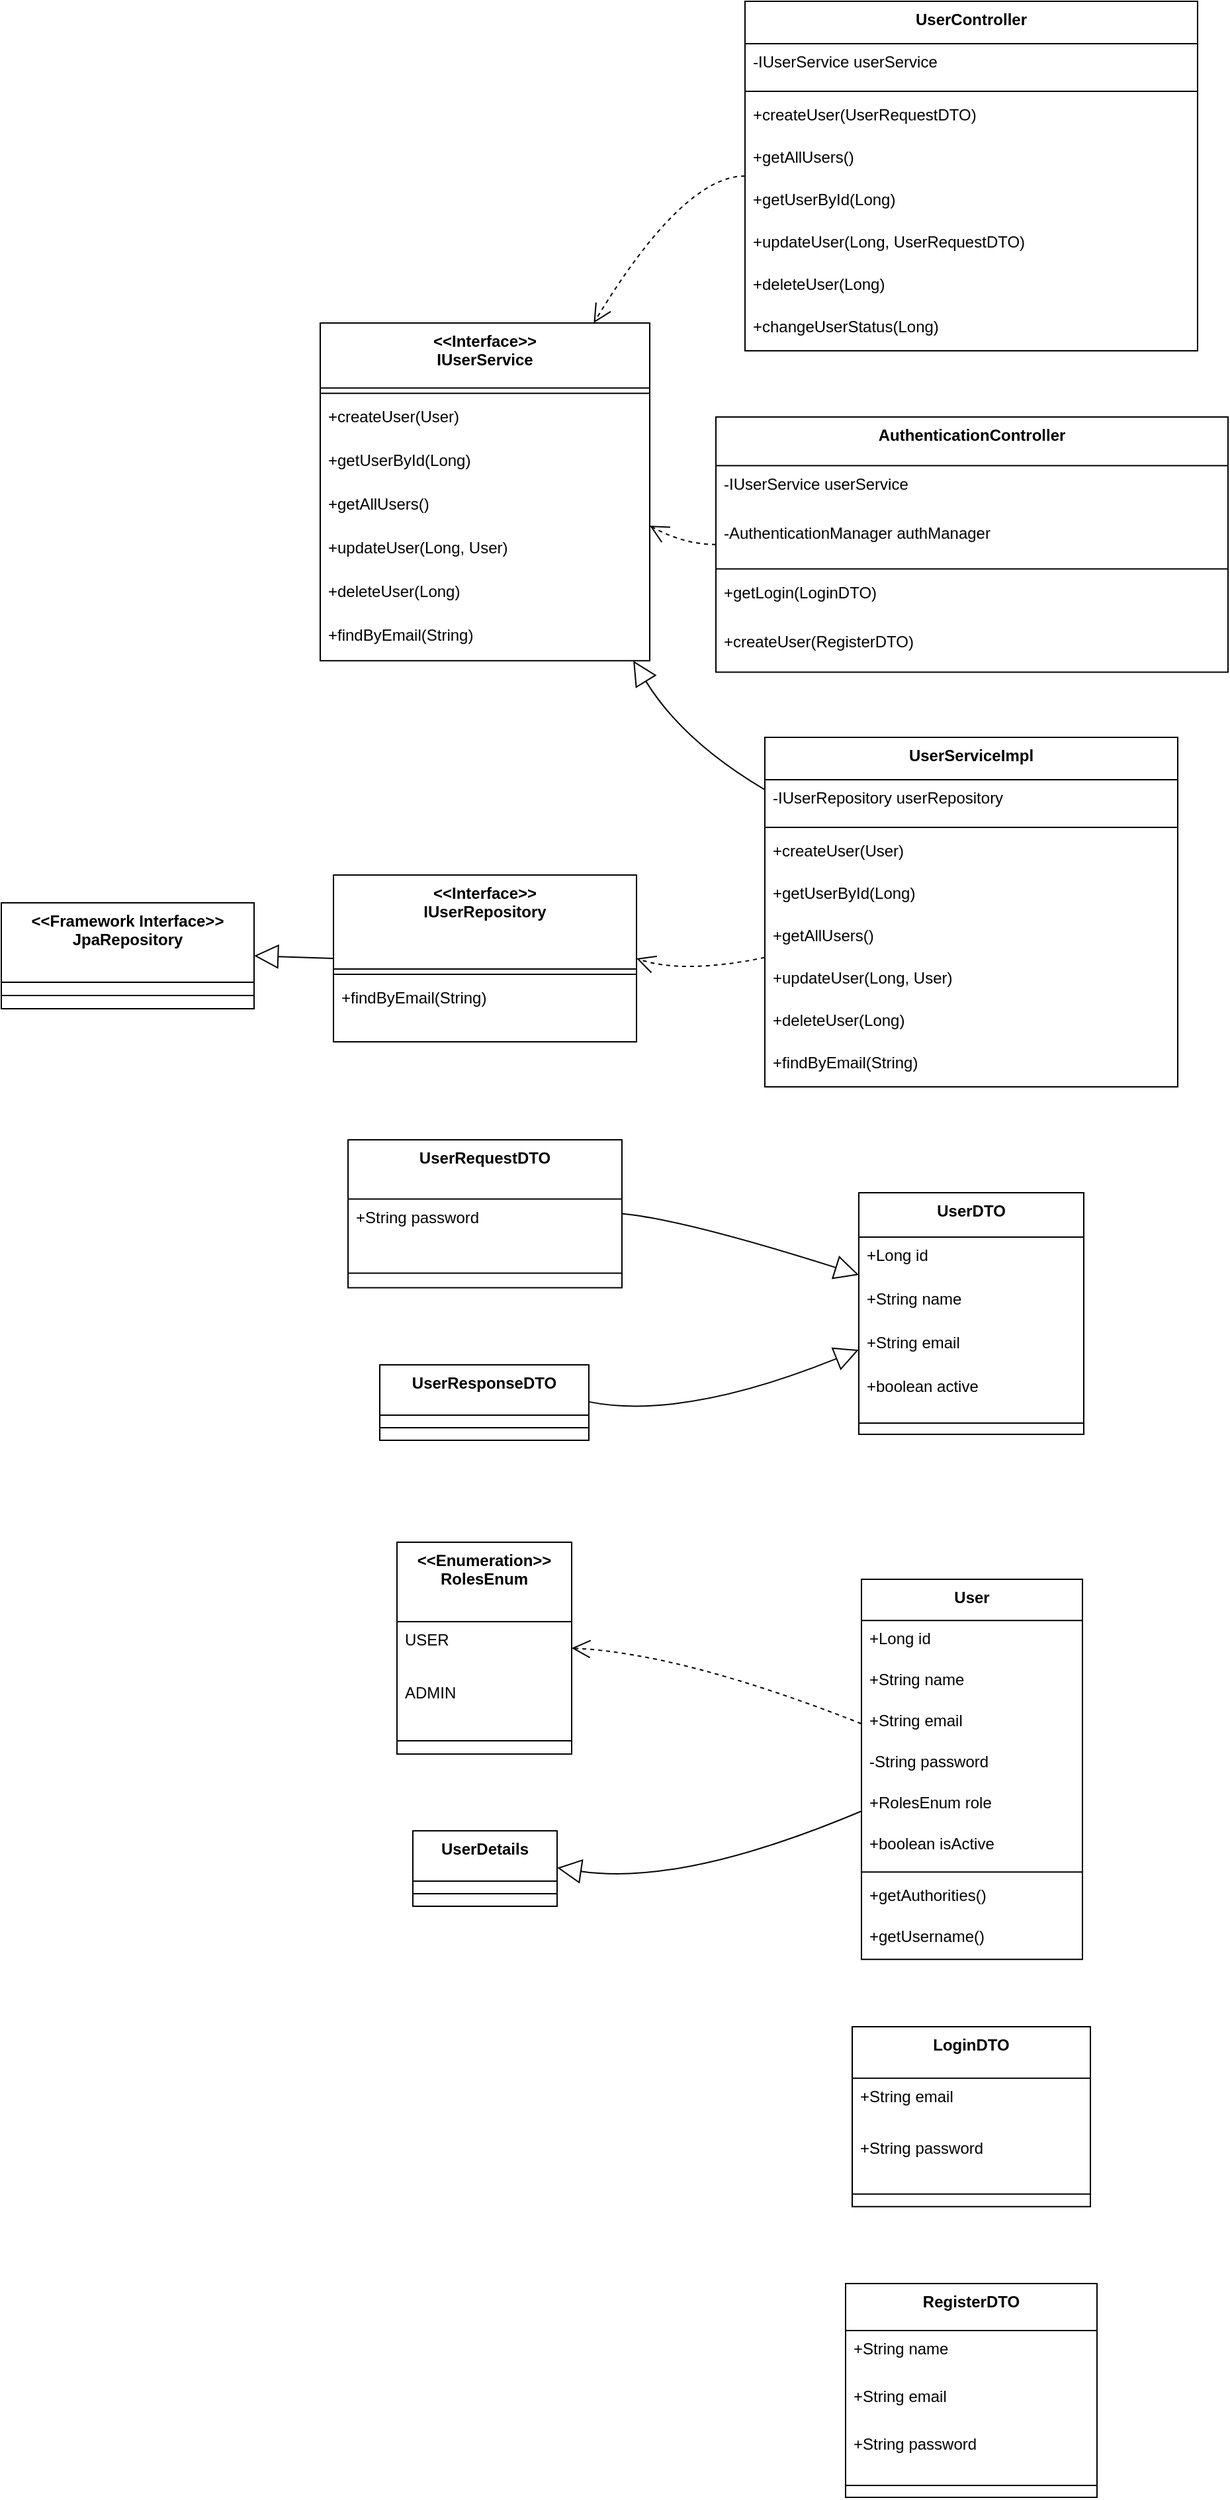 <mxfile version="27.0.9">
  <diagram name="Página-1" id="WsOd3IHUJEzUVGuJ1fLV">
    <mxGraphModel dx="1426" dy="841" grid="1" gridSize="10" guides="1" tooltips="1" connect="1" arrows="1" fold="1" page="1" pageScale="1" pageWidth="827" pageHeight="1169" math="0" shadow="0">
      <root>
        <mxCell id="0" />
        <mxCell id="1" parent="0" />
        <mxCell id="KoY3PJG5tVrPRV9TlMPc-1" value="User" style="swimlane;fontStyle=1;align=center;verticalAlign=top;childLayout=stackLayout;horizontal=1;startSize=31.111;horizontalStack=0;resizeParent=1;resizeParentMax=0;resizeLast=0;collapsible=0;marginBottom=0;" vertex="1" parent="1">
          <mxGeometry x="670" y="1212" width="167" height="287.111" as="geometry" />
        </mxCell>
        <mxCell id="KoY3PJG5tVrPRV9TlMPc-2" value="+Long id" style="text;strokeColor=none;fillColor=none;align=left;verticalAlign=top;spacingLeft=4;spacingRight=4;overflow=hidden;rotatable=0;points=[[0,0.5],[1,0.5]];portConstraint=eastwest;" vertex="1" parent="KoY3PJG5tVrPRV9TlMPc-1">
          <mxGeometry y="31.111" width="167" height="31" as="geometry" />
        </mxCell>
        <mxCell id="KoY3PJG5tVrPRV9TlMPc-3" value="+String name" style="text;strokeColor=none;fillColor=none;align=left;verticalAlign=top;spacingLeft=4;spacingRight=4;overflow=hidden;rotatable=0;points=[[0,0.5],[1,0.5]];portConstraint=eastwest;" vertex="1" parent="KoY3PJG5tVrPRV9TlMPc-1">
          <mxGeometry y="62.111" width="167" height="31" as="geometry" />
        </mxCell>
        <mxCell id="KoY3PJG5tVrPRV9TlMPc-4" value="+String email" style="text;strokeColor=none;fillColor=none;align=left;verticalAlign=top;spacingLeft=4;spacingRight=4;overflow=hidden;rotatable=0;points=[[0,0.5],[1,0.5]];portConstraint=eastwest;" vertex="1" parent="KoY3PJG5tVrPRV9TlMPc-1">
          <mxGeometry y="93.111" width="167" height="31" as="geometry" />
        </mxCell>
        <mxCell id="KoY3PJG5tVrPRV9TlMPc-5" value="-String password" style="text;strokeColor=none;fillColor=none;align=left;verticalAlign=top;spacingLeft=4;spacingRight=4;overflow=hidden;rotatable=0;points=[[0,0.5],[1,0.5]];portConstraint=eastwest;" vertex="1" parent="KoY3PJG5tVrPRV9TlMPc-1">
          <mxGeometry y="124.111" width="167" height="31" as="geometry" />
        </mxCell>
        <mxCell id="KoY3PJG5tVrPRV9TlMPc-6" value="+RolesEnum role" style="text;strokeColor=none;fillColor=none;align=left;verticalAlign=top;spacingLeft=4;spacingRight=4;overflow=hidden;rotatable=0;points=[[0,0.5],[1,0.5]];portConstraint=eastwest;" vertex="1" parent="KoY3PJG5tVrPRV9TlMPc-1">
          <mxGeometry y="155.111" width="167" height="31" as="geometry" />
        </mxCell>
        <mxCell id="KoY3PJG5tVrPRV9TlMPc-7" value="+boolean isActive" style="text;strokeColor=none;fillColor=none;align=left;verticalAlign=top;spacingLeft=4;spacingRight=4;overflow=hidden;rotatable=0;points=[[0,0.5],[1,0.5]];portConstraint=eastwest;" vertex="1" parent="KoY3PJG5tVrPRV9TlMPc-1">
          <mxGeometry y="186.111" width="167" height="31" as="geometry" />
        </mxCell>
        <mxCell id="KoY3PJG5tVrPRV9TlMPc-8" style="line;strokeWidth=1;fillColor=none;align=left;verticalAlign=middle;spacingTop=-1;spacingLeft=3;spacingRight=3;rotatable=0;labelPosition=right;points=[];portConstraint=eastwest;strokeColor=inherit;" vertex="1" parent="KoY3PJG5tVrPRV9TlMPc-1">
          <mxGeometry y="217.111" width="167" height="8" as="geometry" />
        </mxCell>
        <mxCell id="KoY3PJG5tVrPRV9TlMPc-9" value="+getAuthorities()" style="text;strokeColor=none;fillColor=none;align=left;verticalAlign=top;spacingLeft=4;spacingRight=4;overflow=hidden;rotatable=0;points=[[0,0.5],[1,0.5]];portConstraint=eastwest;" vertex="1" parent="KoY3PJG5tVrPRV9TlMPc-1">
          <mxGeometry y="225.111" width="167" height="31" as="geometry" />
        </mxCell>
        <mxCell id="KoY3PJG5tVrPRV9TlMPc-10" value="+getUsername()" style="text;strokeColor=none;fillColor=none;align=left;verticalAlign=top;spacingLeft=4;spacingRight=4;overflow=hidden;rotatable=0;points=[[0,0.5],[1,0.5]];portConstraint=eastwest;" vertex="1" parent="KoY3PJG5tVrPRV9TlMPc-1">
          <mxGeometry y="256.111" width="167" height="31" as="geometry" />
        </mxCell>
        <mxCell id="KoY3PJG5tVrPRV9TlMPc-11" value="UserController" style="swimlane;fontStyle=1;align=center;verticalAlign=top;childLayout=stackLayout;horizontal=1;startSize=32;horizontalStack=0;resizeParent=1;resizeParentMax=0;resizeLast=0;collapsible=0;marginBottom=0;" vertex="1" parent="1">
          <mxGeometry x="582" y="20" width="342" height="264" as="geometry" />
        </mxCell>
        <mxCell id="KoY3PJG5tVrPRV9TlMPc-12" value="-IUserService userService" style="text;strokeColor=none;fillColor=none;align=left;verticalAlign=top;spacingLeft=4;spacingRight=4;overflow=hidden;rotatable=0;points=[[0,0.5],[1,0.5]];portConstraint=eastwest;" vertex="1" parent="KoY3PJG5tVrPRV9TlMPc-11">
          <mxGeometry y="32" width="342" height="32" as="geometry" />
        </mxCell>
        <mxCell id="KoY3PJG5tVrPRV9TlMPc-13" style="line;strokeWidth=1;fillColor=none;align=left;verticalAlign=middle;spacingTop=-1;spacingLeft=3;spacingRight=3;rotatable=0;labelPosition=right;points=[];portConstraint=eastwest;strokeColor=inherit;" vertex="1" parent="KoY3PJG5tVrPRV9TlMPc-11">
          <mxGeometry y="64" width="342" height="8" as="geometry" />
        </mxCell>
        <mxCell id="KoY3PJG5tVrPRV9TlMPc-14" value="+createUser(UserRequestDTO)" style="text;strokeColor=none;fillColor=none;align=left;verticalAlign=top;spacingLeft=4;spacingRight=4;overflow=hidden;rotatable=0;points=[[0,0.5],[1,0.5]];portConstraint=eastwest;" vertex="1" parent="KoY3PJG5tVrPRV9TlMPc-11">
          <mxGeometry y="72" width="342" height="32" as="geometry" />
        </mxCell>
        <mxCell id="KoY3PJG5tVrPRV9TlMPc-15" value="+getAllUsers()" style="text;strokeColor=none;fillColor=none;align=left;verticalAlign=top;spacingLeft=4;spacingRight=4;overflow=hidden;rotatable=0;points=[[0,0.5],[1,0.5]];portConstraint=eastwest;" vertex="1" parent="KoY3PJG5tVrPRV9TlMPc-11">
          <mxGeometry y="104" width="342" height="32" as="geometry" />
        </mxCell>
        <mxCell id="KoY3PJG5tVrPRV9TlMPc-16" value="+getUserById(Long)" style="text;strokeColor=none;fillColor=none;align=left;verticalAlign=top;spacingLeft=4;spacingRight=4;overflow=hidden;rotatable=0;points=[[0,0.5],[1,0.5]];portConstraint=eastwest;" vertex="1" parent="KoY3PJG5tVrPRV9TlMPc-11">
          <mxGeometry y="136" width="342" height="32" as="geometry" />
        </mxCell>
        <mxCell id="KoY3PJG5tVrPRV9TlMPc-17" value="+updateUser(Long, UserRequestDTO)" style="text;strokeColor=none;fillColor=none;align=left;verticalAlign=top;spacingLeft=4;spacingRight=4;overflow=hidden;rotatable=0;points=[[0,0.5],[1,0.5]];portConstraint=eastwest;" vertex="1" parent="KoY3PJG5tVrPRV9TlMPc-11">
          <mxGeometry y="168" width="342" height="32" as="geometry" />
        </mxCell>
        <mxCell id="KoY3PJG5tVrPRV9TlMPc-18" value="+deleteUser(Long)" style="text;strokeColor=none;fillColor=none;align=left;verticalAlign=top;spacingLeft=4;spacingRight=4;overflow=hidden;rotatable=0;points=[[0,0.5],[1,0.5]];portConstraint=eastwest;" vertex="1" parent="KoY3PJG5tVrPRV9TlMPc-11">
          <mxGeometry y="200" width="342" height="32" as="geometry" />
        </mxCell>
        <mxCell id="KoY3PJG5tVrPRV9TlMPc-19" value="+changeUserStatus(Long)" style="text;strokeColor=none;fillColor=none;align=left;verticalAlign=top;spacingLeft=4;spacingRight=4;overflow=hidden;rotatable=0;points=[[0,0.5],[1,0.5]];portConstraint=eastwest;" vertex="1" parent="KoY3PJG5tVrPRV9TlMPc-11">
          <mxGeometry y="232" width="342" height="32" as="geometry" />
        </mxCell>
        <mxCell id="KoY3PJG5tVrPRV9TlMPc-20" value="AuthenticationController" style="swimlane;fontStyle=1;align=center;verticalAlign=top;childLayout=stackLayout;horizontal=1;startSize=36.8;horizontalStack=0;resizeParent=1;resizeParentMax=0;resizeLast=0;collapsible=0;marginBottom=0;" vertex="1" parent="1">
          <mxGeometry x="560" y="334" width="387" height="192.8" as="geometry" />
        </mxCell>
        <mxCell id="KoY3PJG5tVrPRV9TlMPc-21" value="-IUserService userService" style="text;strokeColor=none;fillColor=none;align=left;verticalAlign=top;spacingLeft=4;spacingRight=4;overflow=hidden;rotatable=0;points=[[0,0.5],[1,0.5]];portConstraint=eastwest;" vertex="1" parent="KoY3PJG5tVrPRV9TlMPc-20">
          <mxGeometry y="36.8" width="387" height="37" as="geometry" />
        </mxCell>
        <mxCell id="KoY3PJG5tVrPRV9TlMPc-22" value="-AuthenticationManager authManager" style="text;strokeColor=none;fillColor=none;align=left;verticalAlign=top;spacingLeft=4;spacingRight=4;overflow=hidden;rotatable=0;points=[[0,0.5],[1,0.5]];portConstraint=eastwest;" vertex="1" parent="KoY3PJG5tVrPRV9TlMPc-20">
          <mxGeometry y="73.8" width="387" height="37" as="geometry" />
        </mxCell>
        <mxCell id="KoY3PJG5tVrPRV9TlMPc-23" style="line;strokeWidth=1;fillColor=none;align=left;verticalAlign=middle;spacingTop=-1;spacingLeft=3;spacingRight=3;rotatable=0;labelPosition=right;points=[];portConstraint=eastwest;strokeColor=inherit;" vertex="1" parent="KoY3PJG5tVrPRV9TlMPc-20">
          <mxGeometry y="110.8" width="387" height="8" as="geometry" />
        </mxCell>
        <mxCell id="KoY3PJG5tVrPRV9TlMPc-24" value="+getLogin(LoginDTO)" style="text;strokeColor=none;fillColor=none;align=left;verticalAlign=top;spacingLeft=4;spacingRight=4;overflow=hidden;rotatable=0;points=[[0,0.5],[1,0.5]];portConstraint=eastwest;" vertex="1" parent="KoY3PJG5tVrPRV9TlMPc-20">
          <mxGeometry y="118.8" width="387" height="37" as="geometry" />
        </mxCell>
        <mxCell id="KoY3PJG5tVrPRV9TlMPc-25" value="+createUser(RegisterDTO)" style="text;strokeColor=none;fillColor=none;align=left;verticalAlign=top;spacingLeft=4;spacingRight=4;overflow=hidden;rotatable=0;points=[[0,0.5],[1,0.5]];portConstraint=eastwest;" vertex="1" parent="KoY3PJG5tVrPRV9TlMPc-20">
          <mxGeometry y="155.8" width="387" height="37" as="geometry" />
        </mxCell>
        <mxCell id="KoY3PJG5tVrPRV9TlMPc-26" value="&lt;&lt;Interface&gt;&gt;&#xa;IUserService" style="swimlane;fontStyle=1;align=center;verticalAlign=top;childLayout=stackLayout;horizontal=1;startSize=49.125;horizontalStack=0;resizeParent=1;resizeParentMax=0;resizeLast=0;collapsible=0;marginBottom=0;" vertex="1" parent="1">
          <mxGeometry x="261" y="263" width="249" height="255.125" as="geometry" />
        </mxCell>
        <mxCell id="KoY3PJG5tVrPRV9TlMPc-27" style="line;strokeWidth=1;fillColor=none;align=left;verticalAlign=middle;spacingTop=-1;spacingLeft=3;spacingRight=3;rotatable=0;labelPosition=right;points=[];portConstraint=eastwest;strokeColor=inherit;" vertex="1" parent="KoY3PJG5tVrPRV9TlMPc-26">
          <mxGeometry y="49.125" width="249" height="8" as="geometry" />
        </mxCell>
        <mxCell id="KoY3PJG5tVrPRV9TlMPc-28" value="+createUser(User)" style="text;strokeColor=none;fillColor=none;align=left;verticalAlign=top;spacingLeft=4;spacingRight=4;overflow=hidden;rotatable=0;points=[[0,0.5],[1,0.5]];portConstraint=eastwest;" vertex="1" parent="KoY3PJG5tVrPRV9TlMPc-26">
          <mxGeometry y="57.125" width="249" height="33" as="geometry" />
        </mxCell>
        <mxCell id="KoY3PJG5tVrPRV9TlMPc-29" value="+getUserById(Long)" style="text;strokeColor=none;fillColor=none;align=left;verticalAlign=top;spacingLeft=4;spacingRight=4;overflow=hidden;rotatable=0;points=[[0,0.5],[1,0.5]];portConstraint=eastwest;" vertex="1" parent="KoY3PJG5tVrPRV9TlMPc-26">
          <mxGeometry y="90.125" width="249" height="33" as="geometry" />
        </mxCell>
        <mxCell id="KoY3PJG5tVrPRV9TlMPc-30" value="+getAllUsers()" style="text;strokeColor=none;fillColor=none;align=left;verticalAlign=top;spacingLeft=4;spacingRight=4;overflow=hidden;rotatable=0;points=[[0,0.5],[1,0.5]];portConstraint=eastwest;" vertex="1" parent="KoY3PJG5tVrPRV9TlMPc-26">
          <mxGeometry y="123.125" width="249" height="33" as="geometry" />
        </mxCell>
        <mxCell id="KoY3PJG5tVrPRV9TlMPc-31" value="+updateUser(Long, User)" style="text;strokeColor=none;fillColor=none;align=left;verticalAlign=top;spacingLeft=4;spacingRight=4;overflow=hidden;rotatable=0;points=[[0,0.5],[1,0.5]];portConstraint=eastwest;" vertex="1" parent="KoY3PJG5tVrPRV9TlMPc-26">
          <mxGeometry y="156.125" width="249" height="33" as="geometry" />
        </mxCell>
        <mxCell id="KoY3PJG5tVrPRV9TlMPc-32" value="+deleteUser(Long)" style="text;strokeColor=none;fillColor=none;align=left;verticalAlign=top;spacingLeft=4;spacingRight=4;overflow=hidden;rotatable=0;points=[[0,0.5],[1,0.5]];portConstraint=eastwest;" vertex="1" parent="KoY3PJG5tVrPRV9TlMPc-26">
          <mxGeometry y="189.125" width="249" height="33" as="geometry" />
        </mxCell>
        <mxCell id="KoY3PJG5tVrPRV9TlMPc-33" value="+findByEmail(String)" style="text;strokeColor=none;fillColor=none;align=left;verticalAlign=top;spacingLeft=4;spacingRight=4;overflow=hidden;rotatable=0;points=[[0,0.5],[1,0.5]];portConstraint=eastwest;" vertex="1" parent="KoY3PJG5tVrPRV9TlMPc-26">
          <mxGeometry y="222.125" width="249" height="33" as="geometry" />
        </mxCell>
        <mxCell id="KoY3PJG5tVrPRV9TlMPc-34" value="UserServiceImpl" style="swimlane;fontStyle=1;align=center;verticalAlign=top;childLayout=stackLayout;horizontal=1;startSize=32;horizontalStack=0;resizeParent=1;resizeParentMax=0;resizeLast=0;collapsible=0;marginBottom=0;" vertex="1" parent="1">
          <mxGeometry x="597" y="576" width="312" height="264" as="geometry" />
        </mxCell>
        <mxCell id="KoY3PJG5tVrPRV9TlMPc-35" value="-IUserRepository userRepository" style="text;strokeColor=none;fillColor=none;align=left;verticalAlign=top;spacingLeft=4;spacingRight=4;overflow=hidden;rotatable=0;points=[[0,0.5],[1,0.5]];portConstraint=eastwest;" vertex="1" parent="KoY3PJG5tVrPRV9TlMPc-34">
          <mxGeometry y="32" width="312" height="32" as="geometry" />
        </mxCell>
        <mxCell id="KoY3PJG5tVrPRV9TlMPc-36" style="line;strokeWidth=1;fillColor=none;align=left;verticalAlign=middle;spacingTop=-1;spacingLeft=3;spacingRight=3;rotatable=0;labelPosition=right;points=[];portConstraint=eastwest;strokeColor=inherit;" vertex="1" parent="KoY3PJG5tVrPRV9TlMPc-34">
          <mxGeometry y="64" width="312" height="8" as="geometry" />
        </mxCell>
        <mxCell id="KoY3PJG5tVrPRV9TlMPc-37" value="+createUser(User)" style="text;strokeColor=none;fillColor=none;align=left;verticalAlign=top;spacingLeft=4;spacingRight=4;overflow=hidden;rotatable=0;points=[[0,0.5],[1,0.5]];portConstraint=eastwest;" vertex="1" parent="KoY3PJG5tVrPRV9TlMPc-34">
          <mxGeometry y="72" width="312" height="32" as="geometry" />
        </mxCell>
        <mxCell id="KoY3PJG5tVrPRV9TlMPc-38" value="+getUserById(Long)" style="text;strokeColor=none;fillColor=none;align=left;verticalAlign=top;spacingLeft=4;spacingRight=4;overflow=hidden;rotatable=0;points=[[0,0.5],[1,0.5]];portConstraint=eastwest;" vertex="1" parent="KoY3PJG5tVrPRV9TlMPc-34">
          <mxGeometry y="104" width="312" height="32" as="geometry" />
        </mxCell>
        <mxCell id="KoY3PJG5tVrPRV9TlMPc-39" value="+getAllUsers()" style="text;strokeColor=none;fillColor=none;align=left;verticalAlign=top;spacingLeft=4;spacingRight=4;overflow=hidden;rotatable=0;points=[[0,0.5],[1,0.5]];portConstraint=eastwest;" vertex="1" parent="KoY3PJG5tVrPRV9TlMPc-34">
          <mxGeometry y="136" width="312" height="32" as="geometry" />
        </mxCell>
        <mxCell id="KoY3PJG5tVrPRV9TlMPc-40" value="+updateUser(Long, User)" style="text;strokeColor=none;fillColor=none;align=left;verticalAlign=top;spacingLeft=4;spacingRight=4;overflow=hidden;rotatable=0;points=[[0,0.5],[1,0.5]];portConstraint=eastwest;" vertex="1" parent="KoY3PJG5tVrPRV9TlMPc-34">
          <mxGeometry y="168" width="312" height="32" as="geometry" />
        </mxCell>
        <mxCell id="KoY3PJG5tVrPRV9TlMPc-41" value="+deleteUser(Long)" style="text;strokeColor=none;fillColor=none;align=left;verticalAlign=top;spacingLeft=4;spacingRight=4;overflow=hidden;rotatable=0;points=[[0,0.5],[1,0.5]];portConstraint=eastwest;" vertex="1" parent="KoY3PJG5tVrPRV9TlMPc-34">
          <mxGeometry y="200" width="312" height="32" as="geometry" />
        </mxCell>
        <mxCell id="KoY3PJG5tVrPRV9TlMPc-42" value="+findByEmail(String)" style="text;strokeColor=none;fillColor=none;align=left;verticalAlign=top;spacingLeft=4;spacingRight=4;overflow=hidden;rotatable=0;points=[[0,0.5],[1,0.5]];portConstraint=eastwest;" vertex="1" parent="KoY3PJG5tVrPRV9TlMPc-34">
          <mxGeometry y="232" width="312" height="32" as="geometry" />
        </mxCell>
        <mxCell id="KoY3PJG5tVrPRV9TlMPc-43" value="&lt;&lt;Interface&gt;&gt;&#xa;IUserRepository" style="swimlane;fontStyle=1;align=center;verticalAlign=top;childLayout=stackLayout;horizontal=1;startSize=71;horizontalStack=0;resizeParent=1;resizeParentMax=0;resizeLast=0;collapsible=0;marginBottom=0;" vertex="1" parent="1">
          <mxGeometry x="271" y="680" width="229" height="126" as="geometry" />
        </mxCell>
        <mxCell id="KoY3PJG5tVrPRV9TlMPc-44" style="line;strokeWidth=1;fillColor=none;align=left;verticalAlign=middle;spacingTop=-1;spacingLeft=3;spacingRight=3;rotatable=0;labelPosition=right;points=[];portConstraint=eastwest;strokeColor=inherit;" vertex="1" parent="KoY3PJG5tVrPRV9TlMPc-43">
          <mxGeometry y="71" width="229" height="8" as="geometry" />
        </mxCell>
        <mxCell id="KoY3PJG5tVrPRV9TlMPc-45" value="+findByEmail(String)" style="text;strokeColor=none;fillColor=none;align=left;verticalAlign=top;spacingLeft=4;spacingRight=4;overflow=hidden;rotatable=0;points=[[0,0.5],[1,0.5]];portConstraint=eastwest;" vertex="1" parent="KoY3PJG5tVrPRV9TlMPc-43">
          <mxGeometry y="79" width="229" height="47" as="geometry" />
        </mxCell>
        <mxCell id="KoY3PJG5tVrPRV9TlMPc-46" value="&lt;&lt;Framework Interface&gt;&gt;&#xa;JpaRepository" style="swimlane;fontStyle=1;align=center;verticalAlign=top;childLayout=stackLayout;horizontal=1;startSize=60;horizontalStack=0;resizeParent=1;resizeParentMax=0;resizeLast=0;collapsible=0;marginBottom=0;" vertex="1" parent="1">
          <mxGeometry x="20" y="701" width="191" height="80" as="geometry" />
        </mxCell>
        <mxCell id="KoY3PJG5tVrPRV9TlMPc-47" style="line;strokeWidth=1;fillColor=none;align=left;verticalAlign=middle;spacingTop=-1;spacingLeft=3;spacingRight=3;rotatable=0;labelPosition=right;points=[];portConstraint=eastwest;strokeColor=inherit;" vertex="1" parent="KoY3PJG5tVrPRV9TlMPc-46">
          <mxGeometry y="60" width="191" height="20" as="geometry" />
        </mxCell>
        <mxCell id="KoY3PJG5tVrPRV9TlMPc-48" value="UserRequestDTO" style="swimlane;fontStyle=1;align=center;verticalAlign=top;childLayout=stackLayout;horizontal=1;startSize=44.8;horizontalStack=0;resizeParent=1;resizeParentMax=0;resizeLast=0;collapsible=0;marginBottom=0;" vertex="1" parent="1">
          <mxGeometry x="282" y="880" width="207" height="111.8" as="geometry" />
        </mxCell>
        <mxCell id="KoY3PJG5tVrPRV9TlMPc-49" value="+String password" style="text;strokeColor=none;fillColor=none;align=left;verticalAlign=top;spacingLeft=4;spacingRight=4;overflow=hidden;rotatable=0;points=[[0,0.5],[1,0.5]];portConstraint=eastwest;" vertex="1" parent="KoY3PJG5tVrPRV9TlMPc-48">
          <mxGeometry y="44.8" width="207" height="45" as="geometry" />
        </mxCell>
        <mxCell id="KoY3PJG5tVrPRV9TlMPc-50" style="line;strokeWidth=1;fillColor=none;align=left;verticalAlign=middle;spacingTop=-1;spacingLeft=3;spacingRight=3;rotatable=0;labelPosition=right;points=[];portConstraint=eastwest;strokeColor=inherit;" vertex="1" parent="KoY3PJG5tVrPRV9TlMPc-48">
          <mxGeometry y="89.8" width="207" height="22" as="geometry" />
        </mxCell>
        <mxCell id="KoY3PJG5tVrPRV9TlMPc-51" value="UserResponseDTO" style="swimlane;fontStyle=1;align=center;verticalAlign=top;childLayout=stackLayout;horizontal=1;startSize=38;horizontalStack=0;resizeParent=1;resizeParentMax=0;resizeLast=0;collapsible=0;marginBottom=0;" vertex="1" parent="1">
          <mxGeometry x="306" y="1050" width="158" height="57" as="geometry" />
        </mxCell>
        <mxCell id="KoY3PJG5tVrPRV9TlMPc-52" style="line;strokeWidth=1;fillColor=none;align=left;verticalAlign=middle;spacingTop=-1;spacingLeft=3;spacingRight=3;rotatable=0;labelPosition=right;points=[];portConstraint=eastwest;strokeColor=inherit;" vertex="1" parent="KoY3PJG5tVrPRV9TlMPc-51">
          <mxGeometry y="38" width="158" height="19" as="geometry" />
        </mxCell>
        <mxCell id="KoY3PJG5tVrPRV9TlMPc-53" value="UserDTO" style="swimlane;fontStyle=1;align=center;verticalAlign=top;childLayout=stackLayout;horizontal=1;startSize=33.455;horizontalStack=0;resizeParent=1;resizeParentMax=0;resizeLast=0;collapsible=0;marginBottom=0;" vertex="1" parent="1">
          <mxGeometry x="668" y="920" width="170" height="182.455" as="geometry" />
        </mxCell>
        <mxCell id="KoY3PJG5tVrPRV9TlMPc-54" value="+Long id" style="text;strokeColor=none;fillColor=none;align=left;verticalAlign=top;spacingLeft=4;spacingRight=4;overflow=hidden;rotatable=0;points=[[0,0.5],[1,0.5]];portConstraint=eastwest;" vertex="1" parent="KoY3PJG5tVrPRV9TlMPc-53">
          <mxGeometry y="33.455" width="170" height="33" as="geometry" />
        </mxCell>
        <mxCell id="KoY3PJG5tVrPRV9TlMPc-55" value="+String name" style="text;strokeColor=none;fillColor=none;align=left;verticalAlign=top;spacingLeft=4;spacingRight=4;overflow=hidden;rotatable=0;points=[[0,0.5],[1,0.5]];portConstraint=eastwest;" vertex="1" parent="KoY3PJG5tVrPRV9TlMPc-53">
          <mxGeometry y="66.455" width="170" height="33" as="geometry" />
        </mxCell>
        <mxCell id="KoY3PJG5tVrPRV9TlMPc-56" value="+String email" style="text;strokeColor=none;fillColor=none;align=left;verticalAlign=top;spacingLeft=4;spacingRight=4;overflow=hidden;rotatable=0;points=[[0,0.5],[1,0.5]];portConstraint=eastwest;" vertex="1" parent="KoY3PJG5tVrPRV9TlMPc-53">
          <mxGeometry y="99.455" width="170" height="33" as="geometry" />
        </mxCell>
        <mxCell id="KoY3PJG5tVrPRV9TlMPc-57" value="+boolean active" style="text;strokeColor=none;fillColor=none;align=left;verticalAlign=top;spacingLeft=4;spacingRight=4;overflow=hidden;rotatable=0;points=[[0,0.5],[1,0.5]];portConstraint=eastwest;" vertex="1" parent="KoY3PJG5tVrPRV9TlMPc-53">
          <mxGeometry y="132.455" width="170" height="33" as="geometry" />
        </mxCell>
        <mxCell id="KoY3PJG5tVrPRV9TlMPc-58" style="line;strokeWidth=1;fillColor=none;align=left;verticalAlign=middle;spacingTop=-1;spacingLeft=3;spacingRight=3;rotatable=0;labelPosition=right;points=[];portConstraint=eastwest;strokeColor=inherit;" vertex="1" parent="KoY3PJG5tVrPRV9TlMPc-53">
          <mxGeometry y="165.455" width="170" height="17" as="geometry" />
        </mxCell>
        <mxCell id="KoY3PJG5tVrPRV9TlMPc-59" value="LoginDTO" style="swimlane;fontStyle=1;align=center;verticalAlign=top;childLayout=stackLayout;horizontal=1;startSize=38.857;horizontalStack=0;resizeParent=1;resizeParentMax=0;resizeLast=0;collapsible=0;marginBottom=0;" vertex="1" parent="1">
          <mxGeometry x="663" y="1550" width="180" height="135.857" as="geometry" />
        </mxCell>
        <mxCell id="KoY3PJG5tVrPRV9TlMPc-60" value="+String email" style="text;strokeColor=none;fillColor=none;align=left;verticalAlign=top;spacingLeft=4;spacingRight=4;overflow=hidden;rotatable=0;points=[[0,0.5],[1,0.5]];portConstraint=eastwest;" vertex="1" parent="KoY3PJG5tVrPRV9TlMPc-59">
          <mxGeometry y="38.857" width="180" height="39" as="geometry" />
        </mxCell>
        <mxCell id="KoY3PJG5tVrPRV9TlMPc-61" value="+String password" style="text;strokeColor=none;fillColor=none;align=left;verticalAlign=top;spacingLeft=4;spacingRight=4;overflow=hidden;rotatable=0;points=[[0,0.5],[1,0.5]];portConstraint=eastwest;" vertex="1" parent="KoY3PJG5tVrPRV9TlMPc-59">
          <mxGeometry y="77.857" width="180" height="39" as="geometry" />
        </mxCell>
        <mxCell id="KoY3PJG5tVrPRV9TlMPc-62" style="line;strokeWidth=1;fillColor=none;align=left;verticalAlign=middle;spacingTop=-1;spacingLeft=3;spacingRight=3;rotatable=0;labelPosition=right;points=[];portConstraint=eastwest;strokeColor=inherit;" vertex="1" parent="KoY3PJG5tVrPRV9TlMPc-59">
          <mxGeometry y="116.857" width="180" height="19" as="geometry" />
        </mxCell>
        <mxCell id="KoY3PJG5tVrPRV9TlMPc-63" value="RegisterDTO" style="swimlane;fontStyle=1;align=center;verticalAlign=top;childLayout=stackLayout;horizontal=1;startSize=35.556;horizontalStack=0;resizeParent=1;resizeParentMax=0;resizeLast=0;collapsible=0;marginBottom=0;" vertex="1" parent="1">
          <mxGeometry x="658" y="1744" width="190" height="161.556" as="geometry" />
        </mxCell>
        <mxCell id="KoY3PJG5tVrPRV9TlMPc-64" value="+String name" style="text;strokeColor=none;fillColor=none;align=left;verticalAlign=top;spacingLeft=4;spacingRight=4;overflow=hidden;rotatable=0;points=[[0,0.5],[1,0.5]];portConstraint=eastwest;" vertex="1" parent="KoY3PJG5tVrPRV9TlMPc-63">
          <mxGeometry y="35.556" width="190" height="36" as="geometry" />
        </mxCell>
        <mxCell id="KoY3PJG5tVrPRV9TlMPc-65" value="+String email" style="text;strokeColor=none;fillColor=none;align=left;verticalAlign=top;spacingLeft=4;spacingRight=4;overflow=hidden;rotatable=0;points=[[0,0.5],[1,0.5]];portConstraint=eastwest;" vertex="1" parent="KoY3PJG5tVrPRV9TlMPc-63">
          <mxGeometry y="71.556" width="190" height="36" as="geometry" />
        </mxCell>
        <mxCell id="KoY3PJG5tVrPRV9TlMPc-66" value="+String password" style="text;strokeColor=none;fillColor=none;align=left;verticalAlign=top;spacingLeft=4;spacingRight=4;overflow=hidden;rotatable=0;points=[[0,0.5],[1,0.5]];portConstraint=eastwest;" vertex="1" parent="KoY3PJG5tVrPRV9TlMPc-63">
          <mxGeometry y="107.556" width="190" height="36" as="geometry" />
        </mxCell>
        <mxCell id="KoY3PJG5tVrPRV9TlMPc-67" style="line;strokeWidth=1;fillColor=none;align=left;verticalAlign=middle;spacingTop=-1;spacingLeft=3;spacingRight=3;rotatable=0;labelPosition=right;points=[];portConstraint=eastwest;strokeColor=inherit;" vertex="1" parent="KoY3PJG5tVrPRV9TlMPc-63">
          <mxGeometry y="143.556" width="190" height="18" as="geometry" />
        </mxCell>
        <mxCell id="KoY3PJG5tVrPRV9TlMPc-68" value="&lt;&lt;Enumeration&gt;&gt;&#xa;RolesEnum" style="swimlane;fontStyle=1;align=center;verticalAlign=top;childLayout=stackLayout;horizontal=1;startSize=60;horizontalStack=0;resizeParent=1;resizeParentMax=0;resizeLast=0;collapsible=0;marginBottom=0;" vertex="1" parent="1">
          <mxGeometry x="319" y="1184" width="132" height="160" as="geometry" />
        </mxCell>
        <mxCell id="KoY3PJG5tVrPRV9TlMPc-69" value="USER" style="text;strokeColor=none;fillColor=none;align=left;verticalAlign=top;spacingLeft=4;spacingRight=4;overflow=hidden;rotatable=0;points=[[0,0.5],[1,0.5]];portConstraint=eastwest;" vertex="1" parent="KoY3PJG5tVrPRV9TlMPc-68">
          <mxGeometry y="60" width="132" height="40" as="geometry" />
        </mxCell>
        <mxCell id="KoY3PJG5tVrPRV9TlMPc-70" value="ADMIN" style="text;strokeColor=none;fillColor=none;align=left;verticalAlign=top;spacingLeft=4;spacingRight=4;overflow=hidden;rotatable=0;points=[[0,0.5],[1,0.5]];portConstraint=eastwest;" vertex="1" parent="KoY3PJG5tVrPRV9TlMPc-68">
          <mxGeometry y="100" width="132" height="40" as="geometry" />
        </mxCell>
        <mxCell id="KoY3PJG5tVrPRV9TlMPc-71" style="line;strokeWidth=1;fillColor=none;align=left;verticalAlign=middle;spacingTop=-1;spacingLeft=3;spacingRight=3;rotatable=0;labelPosition=right;points=[];portConstraint=eastwest;strokeColor=inherit;" vertex="1" parent="KoY3PJG5tVrPRV9TlMPc-68">
          <mxGeometry y="140" width="132" height="20" as="geometry" />
        </mxCell>
        <mxCell id="KoY3PJG5tVrPRV9TlMPc-72" value="UserDetails" style="swimlane;fontStyle=1;align=center;verticalAlign=top;childLayout=stackLayout;horizontal=1;startSize=38;horizontalStack=0;resizeParent=1;resizeParentMax=0;resizeLast=0;collapsible=0;marginBottom=0;" vertex="1" parent="1">
          <mxGeometry x="331" y="1402" width="109" height="57" as="geometry" />
        </mxCell>
        <mxCell id="KoY3PJG5tVrPRV9TlMPc-73" style="line;strokeWidth=1;fillColor=none;align=left;verticalAlign=middle;spacingTop=-1;spacingLeft=3;spacingRight=3;rotatable=0;labelPosition=right;points=[];portConstraint=eastwest;strokeColor=inherit;" vertex="1" parent="KoY3PJG5tVrPRV9TlMPc-72">
          <mxGeometry y="38" width="109" height="19" as="geometry" />
        </mxCell>
        <mxCell id="KoY3PJG5tVrPRV9TlMPc-74" value="" style="curved=1;startArrow=none;endArrow=block;endSize=16;endFill=0;exitX=0;exitY=0.61;entryX=1;entryY=0.49;rounded=0;" edge="1" parent="1" source="KoY3PJG5tVrPRV9TlMPc-1" target="KoY3PJG5tVrPRV9TlMPc-72">
          <mxGeometry relative="1" as="geometry">
            <Array as="points">
              <mxPoint x="535" y="1444" />
            </Array>
          </mxGeometry>
        </mxCell>
        <mxCell id="KoY3PJG5tVrPRV9TlMPc-75" value="" style="curved=1;dashed=1;startArrow=none;endArrow=open;endSize=12;exitX=0;exitY=0.5;entryX=0.83;entryY=0;rounded=0;" edge="1" parent="1" source="KoY3PJG5tVrPRV9TlMPc-11" target="KoY3PJG5tVrPRV9TlMPc-26">
          <mxGeometry relative="1" as="geometry">
            <Array as="points">
              <mxPoint x="535" y="152" />
            </Array>
          </mxGeometry>
        </mxCell>
        <mxCell id="KoY3PJG5tVrPRV9TlMPc-76" value="" style="curved=1;dashed=1;startArrow=none;endArrow=open;endSize=12;exitX=0;exitY=0.5;entryX=1;entryY=0.6;rounded=0;" edge="1" parent="1" source="KoY3PJG5tVrPRV9TlMPc-20" target="KoY3PJG5tVrPRV9TlMPc-26">
          <mxGeometry relative="1" as="geometry">
            <Array as="points">
              <mxPoint x="535" y="430" />
            </Array>
          </mxGeometry>
        </mxCell>
        <mxCell id="KoY3PJG5tVrPRV9TlMPc-77" value="" style="curved=1;dashed=1;startArrow=none;endArrow=open;endSize=12;exitX=0;exitY=0.63;entryX=1;entryY=0.5;rounded=0;" edge="1" parent="1" source="KoY3PJG5tVrPRV9TlMPc-34" target="KoY3PJG5tVrPRV9TlMPc-43">
          <mxGeometry relative="1" as="geometry">
            <Array as="points">
              <mxPoint x="535" y="755" />
            </Array>
          </mxGeometry>
        </mxCell>
        <mxCell id="KoY3PJG5tVrPRV9TlMPc-78" value="" style="curved=1;startArrow=none;endArrow=block;endSize=16;endFill=0;exitX=0;exitY=0.15;entryX=0.95;entryY=1;rounded=0;" edge="1" parent="1" source="KoY3PJG5tVrPRV9TlMPc-34" target="KoY3PJG5tVrPRV9TlMPc-26">
          <mxGeometry relative="1" as="geometry">
            <Array as="points">
              <mxPoint x="535" y="579" />
            </Array>
          </mxGeometry>
        </mxCell>
        <mxCell id="KoY3PJG5tVrPRV9TlMPc-79" value="" style="curved=1;startArrow=none;endArrow=block;endSize=16;endFill=0;exitX=0;exitY=0.5;entryX=1;entryY=0.5;rounded=0;" edge="1" parent="1" source="KoY3PJG5tVrPRV9TlMPc-43" target="KoY3PJG5tVrPRV9TlMPc-46">
          <mxGeometry relative="1" as="geometry">
            <Array as="points" />
          </mxGeometry>
        </mxCell>
        <mxCell id="KoY3PJG5tVrPRV9TlMPc-80" value="" style="curved=1;dashed=1;startArrow=none;endArrow=open;endSize=12;exitX=0;exitY=0.38;entryX=1;entryY=0.5;rounded=0;" edge="1" parent="1" source="KoY3PJG5tVrPRV9TlMPc-1" target="KoY3PJG5tVrPRV9TlMPc-68">
          <mxGeometry relative="1" as="geometry">
            <Array as="points">
              <mxPoint x="535" y="1268" />
            </Array>
          </mxGeometry>
        </mxCell>
        <mxCell id="KoY3PJG5tVrPRV9TlMPc-81" value="" style="curved=1;startArrow=block;startSize=16;startFill=0;endArrow=none;exitX=0;exitY=0.34;entryX=1;entryY=0.5;rounded=0;" edge="1" parent="1" source="KoY3PJG5tVrPRV9TlMPc-53" target="KoY3PJG5tVrPRV9TlMPc-48">
          <mxGeometry relative="1" as="geometry">
            <Array as="points">
              <mxPoint x="535" y="940" />
            </Array>
          </mxGeometry>
        </mxCell>
        <mxCell id="KoY3PJG5tVrPRV9TlMPc-82" value="" style="curved=1;startArrow=block;startSize=16;startFill=0;endArrow=none;exitX=0;exitY=0.65;entryX=1;entryY=0.49;rounded=0;" edge="1" parent="1" source="KoY3PJG5tVrPRV9TlMPc-53" target="KoY3PJG5tVrPRV9TlMPc-51">
          <mxGeometry relative="1" as="geometry">
            <Array as="points">
              <mxPoint x="535" y="1092" />
            </Array>
          </mxGeometry>
        </mxCell>
      </root>
    </mxGraphModel>
  </diagram>
</mxfile>
